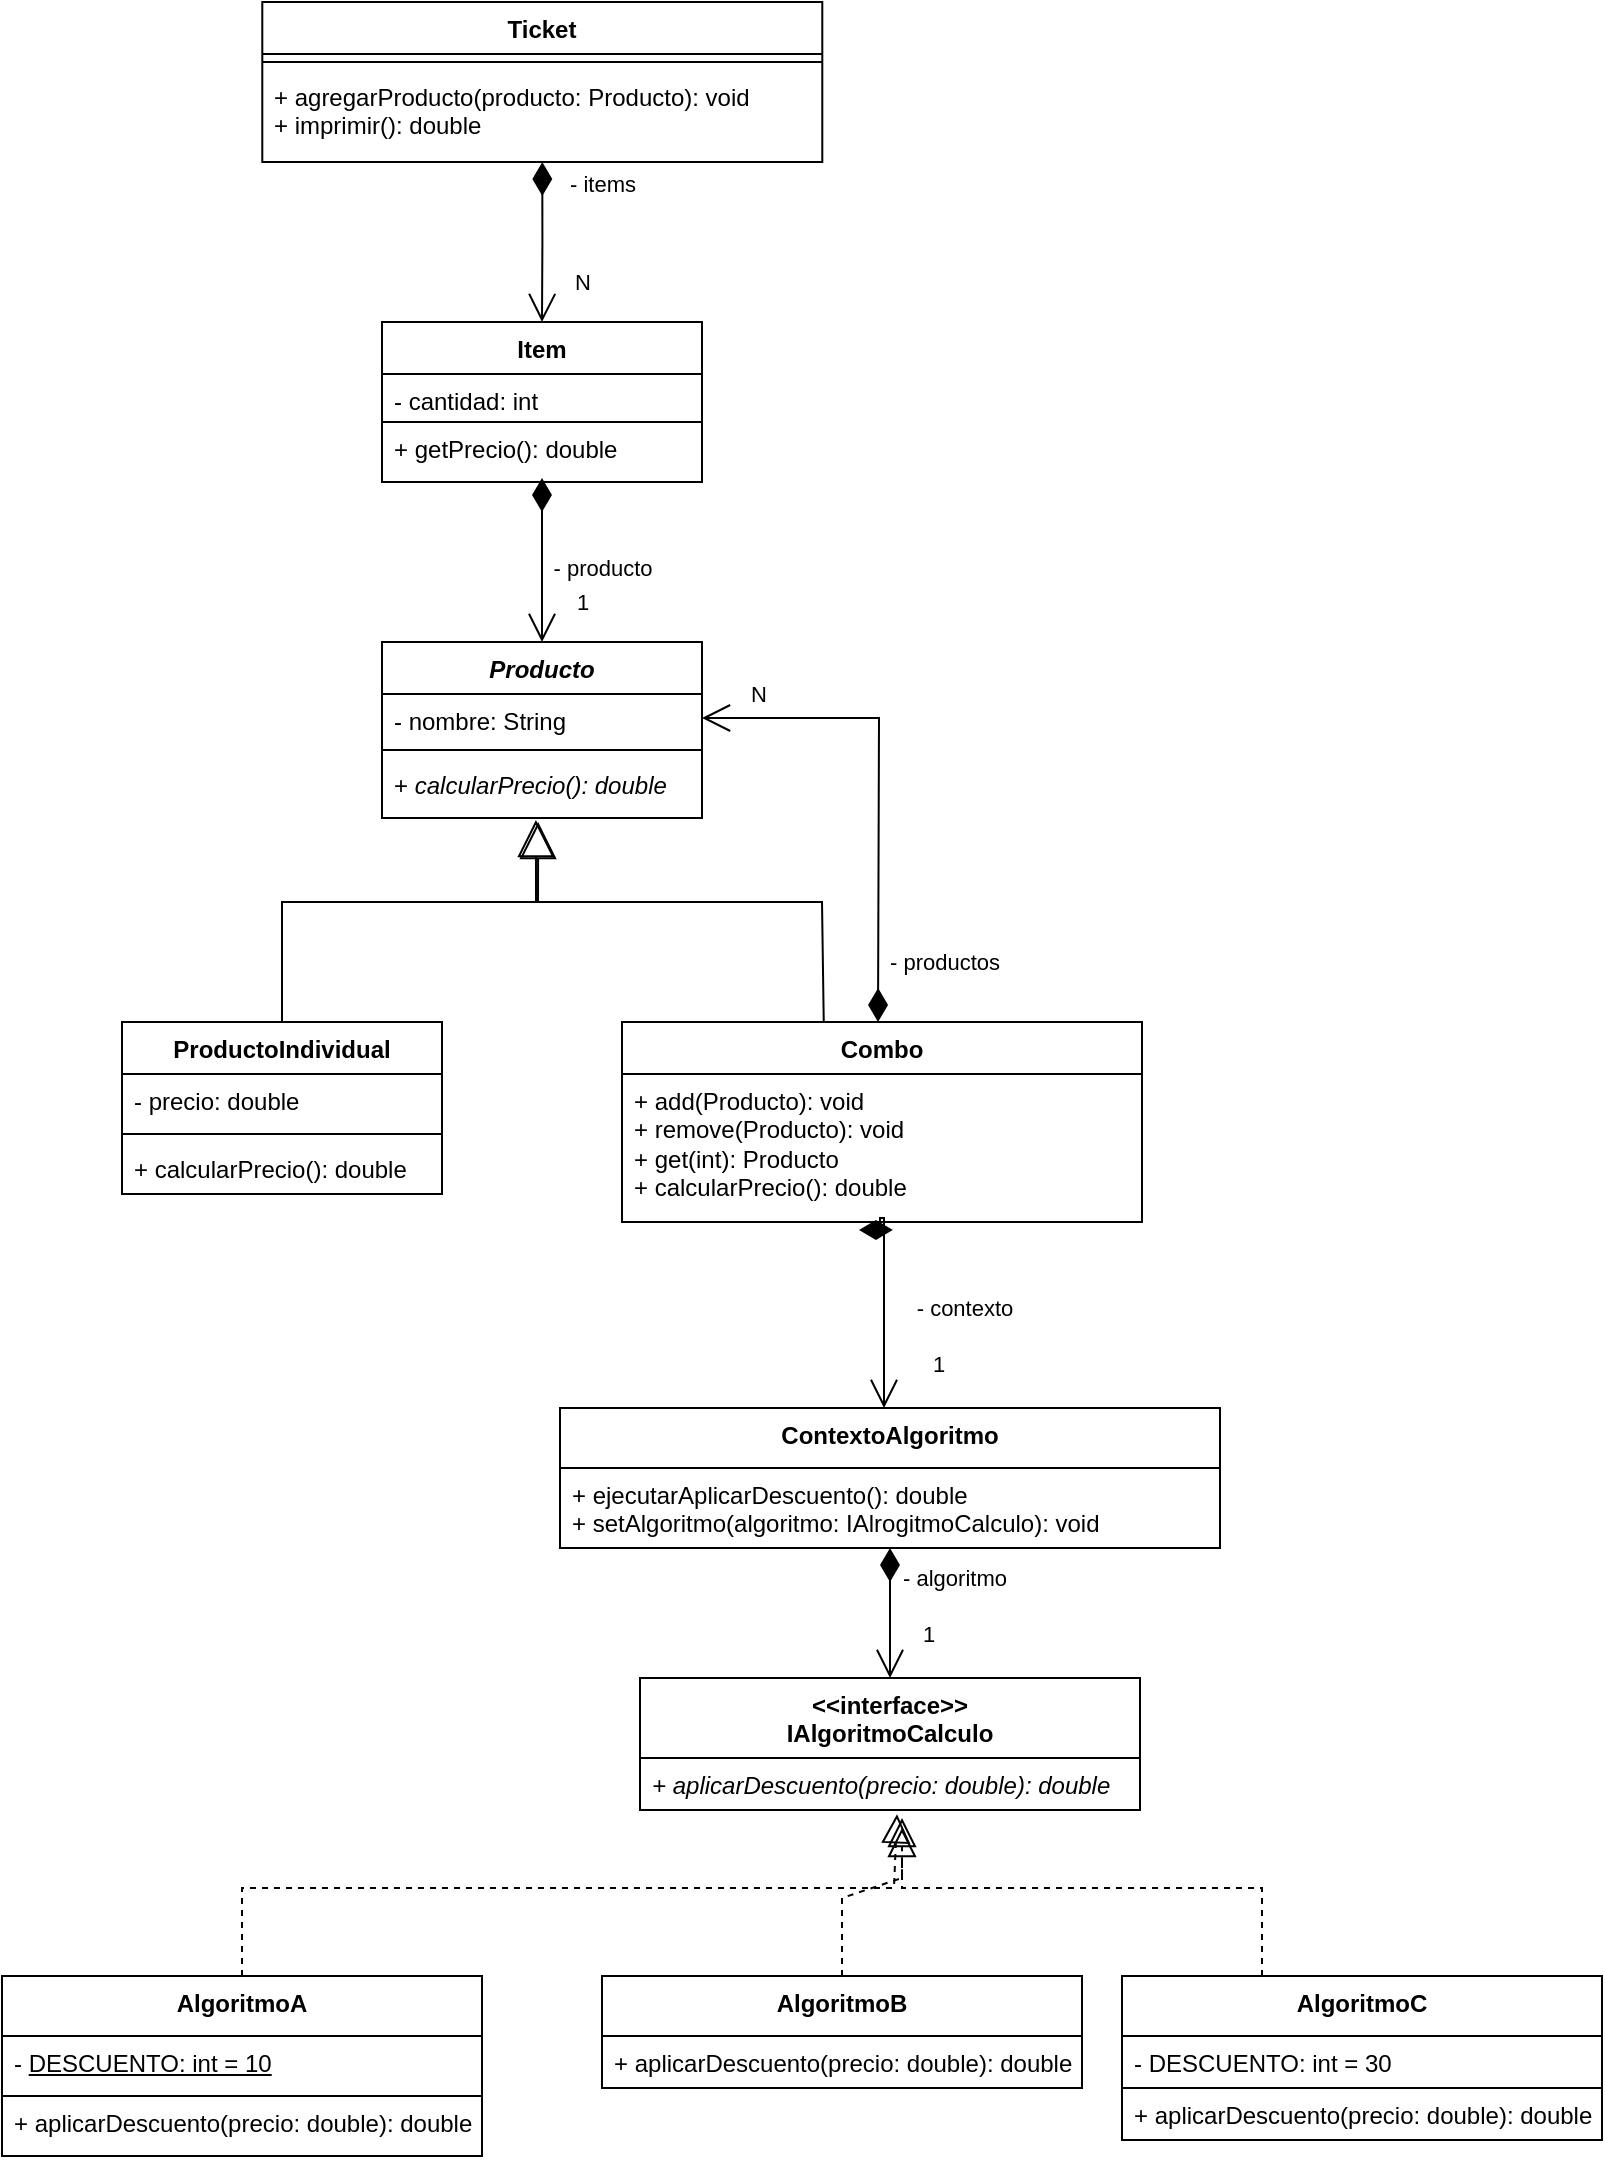 <?xml version="1.0" encoding="UTF-8"?>
<mxfile version="22.0.2" type="device">
  <diagram name="Page-1" id="rNI_gz6mh0AuDx12A1BV">
    <mxGraphModel dx="57" dy="1830" grid="1" gridSize="10" guides="1" tooltips="1" connect="1" arrows="1" fold="1" page="1" pageScale="1" pageWidth="850" pageHeight="1100" math="0" shadow="0">
      <root>
        <mxCell id="0" />
        <mxCell id="1" parent="0" />
        <mxCell id="6PohhgEtO66zD-HqipKD-1" value="&lt;i&gt;Producto&lt;/i&gt;" style="swimlane;fontStyle=1;align=center;verticalAlign=top;childLayout=stackLayout;horizontal=1;startSize=26;horizontalStack=0;resizeParent=1;resizeParentMax=0;resizeLast=0;collapsible=1;marginBottom=0;whiteSpace=wrap;html=1;" vertex="1" parent="1">
          <mxGeometry x="230" y="332" width="160" height="88" as="geometry" />
        </mxCell>
        <mxCell id="6PohhgEtO66zD-HqipKD-2" value="- nombre: String" style="text;strokeColor=none;fillColor=none;align=left;verticalAlign=top;spacingLeft=4;spacingRight=4;overflow=hidden;rotatable=0;points=[[0,0.5],[1,0.5]];portConstraint=eastwest;whiteSpace=wrap;html=1;" vertex="1" parent="6PohhgEtO66zD-HqipKD-1">
          <mxGeometry y="26" width="160" height="24" as="geometry" />
        </mxCell>
        <mxCell id="6PohhgEtO66zD-HqipKD-3" value="" style="line;strokeWidth=1;fillColor=none;align=left;verticalAlign=middle;spacingTop=-1;spacingLeft=3;spacingRight=3;rotatable=0;labelPosition=right;points=[];portConstraint=eastwest;strokeColor=inherit;" vertex="1" parent="6PohhgEtO66zD-HqipKD-1">
          <mxGeometry y="50" width="160" height="8" as="geometry" />
        </mxCell>
        <mxCell id="6PohhgEtO66zD-HqipKD-4" value="+&lt;i&gt; calcularPrecio(): double&lt;br&gt;&lt;/i&gt;" style="text;strokeColor=none;fillColor=none;align=left;verticalAlign=top;spacingLeft=4;spacingRight=4;overflow=hidden;rotatable=0;points=[[0,0.5],[1,0.5]];portConstraint=eastwest;whiteSpace=wrap;html=1;" vertex="1" parent="6PohhgEtO66zD-HqipKD-1">
          <mxGeometry y="58" width="160" height="30" as="geometry" />
        </mxCell>
        <mxCell id="6PohhgEtO66zD-HqipKD-5" value="ProductoIndividual" style="swimlane;fontStyle=1;align=center;verticalAlign=top;childLayout=stackLayout;horizontal=1;startSize=26;horizontalStack=0;resizeParent=1;resizeParentMax=0;resizeLast=0;collapsible=1;marginBottom=0;whiteSpace=wrap;html=1;" vertex="1" parent="1">
          <mxGeometry x="100" y="522" width="160" height="86" as="geometry" />
        </mxCell>
        <mxCell id="6PohhgEtO66zD-HqipKD-6" value="- precio: double&amp;nbsp;" style="text;strokeColor=none;fillColor=none;align=left;verticalAlign=top;spacingLeft=4;spacingRight=4;overflow=hidden;rotatable=0;points=[[0,0.5],[1,0.5]];portConstraint=eastwest;whiteSpace=wrap;html=1;" vertex="1" parent="6PohhgEtO66zD-HqipKD-5">
          <mxGeometry y="26" width="160" height="26" as="geometry" />
        </mxCell>
        <mxCell id="6PohhgEtO66zD-HqipKD-7" value="" style="line;strokeWidth=1;fillColor=none;align=left;verticalAlign=middle;spacingTop=-1;spacingLeft=3;spacingRight=3;rotatable=0;labelPosition=right;points=[];portConstraint=eastwest;strokeColor=inherit;" vertex="1" parent="6PohhgEtO66zD-HqipKD-5">
          <mxGeometry y="52" width="160" height="8" as="geometry" />
        </mxCell>
        <mxCell id="6PohhgEtO66zD-HqipKD-8" value="+ calcularPrecio(): double" style="text;strokeColor=none;fillColor=none;align=left;verticalAlign=top;spacingLeft=4;spacingRight=4;overflow=hidden;rotatable=0;points=[[0,0.5],[1,0.5]];portConstraint=eastwest;whiteSpace=wrap;html=1;" vertex="1" parent="6PohhgEtO66zD-HqipKD-5">
          <mxGeometry y="60" width="160" height="26" as="geometry" />
        </mxCell>
        <mxCell id="6PohhgEtO66zD-HqipKD-9" value="Combo" style="swimlane;fontStyle=1;align=center;verticalAlign=top;childLayout=stackLayout;horizontal=1;startSize=26;horizontalStack=0;resizeParent=1;resizeParentMax=0;resizeLast=0;collapsible=1;marginBottom=0;whiteSpace=wrap;html=1;" vertex="1" parent="1">
          <mxGeometry x="350" y="522" width="260" height="100" as="geometry" />
        </mxCell>
        <mxCell id="6PohhgEtO66zD-HqipKD-10" value="+ add(Producto): void&lt;br&gt;+ remove(Producto): void&lt;br&gt;+ get(int): Producto&lt;br&gt;+ calcularPrecio(): double" style="text;strokeColor=none;fillColor=none;align=left;verticalAlign=top;spacingLeft=4;spacingRight=4;overflow=hidden;rotatable=0;points=[[0,0.5],[1,0.5]];portConstraint=eastwest;whiteSpace=wrap;html=1;" vertex="1" parent="6PohhgEtO66zD-HqipKD-9">
          <mxGeometry y="26" width="260" height="74" as="geometry" />
        </mxCell>
        <mxCell id="6PohhgEtO66zD-HqipKD-11" value="" style="endArrow=block;endSize=16;endFill=0;html=1;rounded=0;entryX=0.488;entryY=1.067;entryDx=0;entryDy=0;entryPerimeter=0;exitX=0.5;exitY=0;exitDx=0;exitDy=0;" edge="1" parent="1" source="6PohhgEtO66zD-HqipKD-5" target="6PohhgEtO66zD-HqipKD-4">
          <mxGeometry width="160" relative="1" as="geometry">
            <mxPoint x="210" y="522" as="sourcePoint" />
            <mxPoint x="297.3" y="425" as="targetPoint" />
            <Array as="points">
              <mxPoint x="180" y="462" />
              <mxPoint x="308" y="462" />
            </Array>
          </mxGeometry>
        </mxCell>
        <mxCell id="6PohhgEtO66zD-HqipKD-12" value="" style="endArrow=block;endSize=16;endFill=0;html=1;rounded=0;entryX=0.481;entryY=1.033;entryDx=0;entryDy=0;entryPerimeter=0;exitX=0.388;exitY=0;exitDx=0;exitDy=0;exitPerimeter=0;" edge="1" parent="1" source="6PohhgEtO66zD-HqipKD-9" target="6PohhgEtO66zD-HqipKD-4">
          <mxGeometry width="160" relative="1" as="geometry">
            <mxPoint x="222" y="532" as="sourcePoint" />
            <mxPoint x="297" y="430" as="targetPoint" />
            <Array as="points">
              <mxPoint x="450" y="462" />
              <mxPoint x="307" y="462" />
            </Array>
          </mxGeometry>
        </mxCell>
        <mxCell id="6PohhgEtO66zD-HqipKD-13" value="" style="endArrow=open;html=1;endSize=12;startArrow=diamondThin;startSize=14;startFill=1;edgeStyle=orthogonalEdgeStyle;align=left;verticalAlign=bottom;rounded=0;entryX=1;entryY=0.5;entryDx=0;entryDy=0;" edge="1" parent="1" target="6PohhgEtO66zD-HqipKD-2">
          <mxGeometry x="-1" y="3" relative="1" as="geometry">
            <mxPoint x="478" y="522" as="sourcePoint" />
            <mxPoint x="470" y="282" as="targetPoint" />
          </mxGeometry>
        </mxCell>
        <mxCell id="6PohhgEtO66zD-HqipKD-14" value="1" style="edgeLabel;html=1;align=center;verticalAlign=middle;resizable=0;points=[];" vertex="1" connectable="0" parent="6PohhgEtO66zD-HqipKD-13">
          <mxGeometry x="-0.642" y="-3" relative="1" as="geometry">
            <mxPoint x="-151" y="-167" as="offset" />
          </mxGeometry>
        </mxCell>
        <mxCell id="6PohhgEtO66zD-HqipKD-15" value="- productos" style="edgeLabel;html=1;align=center;verticalAlign=middle;resizable=0;points=[];" vertex="1" connectable="0" parent="6PohhgEtO66zD-HqipKD-13">
          <mxGeometry x="-0.082" y="-1" relative="1" as="geometry">
            <mxPoint x="31" y="80" as="offset" />
          </mxGeometry>
        </mxCell>
        <mxCell id="6PohhgEtO66zD-HqipKD-16" value="Ticket" style="swimlane;fontStyle=1;align=center;verticalAlign=top;childLayout=stackLayout;horizontal=1;startSize=26;horizontalStack=0;resizeParent=1;resizeParentMax=0;resizeLast=0;collapsible=1;marginBottom=0;whiteSpace=wrap;html=1;" vertex="1" parent="1">
          <mxGeometry x="170.15" y="12" width="280" height="80" as="geometry" />
        </mxCell>
        <mxCell id="6PohhgEtO66zD-HqipKD-17" value="" style="line;strokeWidth=1;fillColor=none;align=left;verticalAlign=middle;spacingTop=-1;spacingLeft=3;spacingRight=3;rotatable=0;labelPosition=right;points=[];portConstraint=eastwest;strokeColor=inherit;" vertex="1" parent="6PohhgEtO66zD-HqipKD-16">
          <mxGeometry y="26" width="280" height="8" as="geometry" />
        </mxCell>
        <mxCell id="6PohhgEtO66zD-HqipKD-18" value="+ agregarProducto(producto: Producto): void&lt;br&gt;+ imprimir(): double" style="text;strokeColor=none;fillColor=none;align=left;verticalAlign=top;spacingLeft=4;spacingRight=4;overflow=hidden;rotatable=0;points=[[0,0.5],[1,0.5]];portConstraint=eastwest;whiteSpace=wrap;html=1;" vertex="1" parent="6PohhgEtO66zD-HqipKD-16">
          <mxGeometry y="34" width="280" height="46" as="geometry" />
        </mxCell>
        <mxCell id="6PohhgEtO66zD-HqipKD-19" value="" style="endArrow=open;html=1;endSize=12;startArrow=diamondThin;startSize=14;startFill=1;edgeStyle=orthogonalEdgeStyle;align=left;verticalAlign=bottom;rounded=0;exitX=0.5;exitY=1;exitDx=0;exitDy=0;exitPerimeter=0;" edge="1" parent="1" source="6PohhgEtO66zD-HqipKD-18">
          <mxGeometry x="-1" y="3" relative="1" as="geometry">
            <mxPoint x="480" y="262" as="sourcePoint" />
            <mxPoint x="310" y="172" as="targetPoint" />
          </mxGeometry>
        </mxCell>
        <mxCell id="6PohhgEtO66zD-HqipKD-20" value="- items" style="edgeLabel;html=1;align=center;verticalAlign=middle;resizable=0;points=[];" connectable="0" vertex="1" parent="6PohhgEtO66zD-HqipKD-19">
          <mxGeometry x="-0.082" y="-1" relative="1" as="geometry">
            <mxPoint x="31" y="-26" as="offset" />
          </mxGeometry>
        </mxCell>
        <mxCell id="6PohhgEtO66zD-HqipKD-21" value="N" style="edgeLabel;html=1;align=center;verticalAlign=middle;resizable=0;points=[];" connectable="0" vertex="1" parent="1">
          <mxGeometry x="440.002" y="360.0" as="geometry">
            <mxPoint x="-22" y="-2" as="offset" />
          </mxGeometry>
        </mxCell>
        <mxCell id="6PohhgEtO66zD-HqipKD-22" value="Item" style="swimlane;fontStyle=1;align=center;verticalAlign=top;childLayout=stackLayout;horizontal=1;startSize=26;horizontalStack=0;resizeParent=1;resizeParentMax=0;resizeLast=0;collapsible=1;marginBottom=0;whiteSpace=wrap;html=1;" vertex="1" parent="1">
          <mxGeometry x="230" y="172" width="160" height="80" as="geometry" />
        </mxCell>
        <mxCell id="6PohhgEtO66zD-HqipKD-23" value="- cantidad: int" style="text;strokeColor=default;fillColor=none;align=left;verticalAlign=top;spacingLeft=4;spacingRight=4;overflow=hidden;rotatable=0;points=[[0,0.5],[1,0.5]];portConstraint=eastwest;whiteSpace=wrap;html=1;" vertex="1" parent="6PohhgEtO66zD-HqipKD-22">
          <mxGeometry y="26" width="160" height="24" as="geometry" />
        </mxCell>
        <mxCell id="6PohhgEtO66zD-HqipKD-24" value="+ getPrecio(): double" style="text;strokeColor=none;fillColor=none;align=left;verticalAlign=top;spacingLeft=4;spacingRight=4;overflow=hidden;rotatable=0;points=[[0,0.5],[1,0.5]];portConstraint=eastwest;whiteSpace=wrap;html=1;" vertex="1" parent="6PohhgEtO66zD-HqipKD-22">
          <mxGeometry y="50" width="160" height="30" as="geometry" />
        </mxCell>
        <mxCell id="6PohhgEtO66zD-HqipKD-25" value="N" style="edgeLabel;html=1;align=center;verticalAlign=middle;resizable=0;points=[];" vertex="1" connectable="0" parent="1">
          <mxGeometry x="329.998" y="152.002" as="geometry" />
        </mxCell>
        <mxCell id="6PohhgEtO66zD-HqipKD-26" value="" style="endArrow=open;html=1;endSize=12;startArrow=diamondThin;startSize=14;startFill=1;edgeStyle=orthogonalEdgeStyle;align=left;verticalAlign=bottom;rounded=0;entryX=0.5;entryY=0;entryDx=0;entryDy=0;" edge="1" parent="1" target="6PohhgEtO66zD-HqipKD-1">
          <mxGeometry x="-1" y="3" relative="1" as="geometry">
            <mxPoint x="310" y="250" as="sourcePoint" />
            <mxPoint x="320" y="182" as="targetPoint" />
            <Array as="points">
              <mxPoint x="310" y="250" />
              <mxPoint x="310" y="250" />
            </Array>
          </mxGeometry>
        </mxCell>
        <mxCell id="6PohhgEtO66zD-HqipKD-27" value="- producto" style="edgeLabel;html=1;align=center;verticalAlign=middle;resizable=0;points=[];" connectable="0" vertex="1" parent="6PohhgEtO66zD-HqipKD-26">
          <mxGeometry x="-0.082" y="-1" relative="1" as="geometry">
            <mxPoint x="31" y="7" as="offset" />
          </mxGeometry>
        </mxCell>
        <mxCell id="6PohhgEtO66zD-HqipKD-28" value="&amp;lt;&amp;lt;interface&amp;gt;&amp;gt;&lt;br&gt;IAlgoritmoCalculo" style="swimlane;fontStyle=1;align=center;verticalAlign=top;childLayout=stackLayout;horizontal=1;startSize=40;horizontalStack=0;resizeParent=1;resizeParentMax=0;resizeLast=0;collapsible=1;marginBottom=0;whiteSpace=wrap;html=1;" vertex="1" parent="1">
          <mxGeometry x="359" y="850" width="250" height="66" as="geometry" />
        </mxCell>
        <mxCell id="6PohhgEtO66zD-HqipKD-29" value="&lt;i&gt;+ aplicarDescuento(precio: double): double&lt;/i&gt;" style="text;strokeColor=none;fillColor=none;align=left;verticalAlign=top;spacingLeft=4;spacingRight=4;overflow=hidden;rotatable=0;points=[[0,0.5],[1,0.5]];portConstraint=eastwest;whiteSpace=wrap;html=1;" vertex="1" parent="6PohhgEtO66zD-HqipKD-28">
          <mxGeometry y="40" width="250" height="26" as="geometry" />
        </mxCell>
        <mxCell id="6PohhgEtO66zD-HqipKD-30" value="AlgoritmoA" style="swimlane;fontStyle=1;align=center;verticalAlign=top;childLayout=stackLayout;horizontal=1;startSize=30;horizontalStack=0;resizeParent=1;resizeParentMax=0;resizeLast=0;collapsible=1;marginBottom=0;whiteSpace=wrap;html=1;" vertex="1" parent="1">
          <mxGeometry x="40" y="999" width="240" height="90" as="geometry" />
        </mxCell>
        <mxCell id="6PohhgEtO66zD-HqipKD-31" value="- &lt;u&gt;DESCUENTO: int = 10&lt;/u&gt;" style="text;strokeColor=default;fillColor=none;align=left;verticalAlign=top;spacingLeft=4;spacingRight=4;overflow=hidden;rotatable=0;points=[[0,0.5],[1,0.5]];portConstraint=eastwest;whiteSpace=wrap;html=1;" vertex="1" parent="6PohhgEtO66zD-HqipKD-30">
          <mxGeometry y="30" width="240" height="30" as="geometry" />
        </mxCell>
        <mxCell id="6PohhgEtO66zD-HqipKD-32" value="+ aplicarDescuento(precio: double): double" style="text;strokeColor=none;fillColor=none;align=left;verticalAlign=top;spacingLeft=4;spacingRight=4;overflow=hidden;rotatable=0;points=[[0,0.5],[1,0.5]];portConstraint=eastwest;whiteSpace=wrap;html=1;" vertex="1" parent="6PohhgEtO66zD-HqipKD-30">
          <mxGeometry y="60" width="240" height="30" as="geometry" />
        </mxCell>
        <mxCell id="6PohhgEtO66zD-HqipKD-33" value="AlgoritmoB" style="swimlane;fontStyle=1;align=center;verticalAlign=top;childLayout=stackLayout;horizontal=1;startSize=30;horizontalStack=0;resizeParent=1;resizeParentMax=0;resizeLast=0;collapsible=1;marginBottom=0;whiteSpace=wrap;html=1;" vertex="1" parent="1">
          <mxGeometry x="340" y="999" width="240" height="56" as="geometry" />
        </mxCell>
        <mxCell id="6PohhgEtO66zD-HqipKD-34" value="+ aplicarDescuento(precio: double): double" style="text;strokeColor=none;fillColor=none;align=left;verticalAlign=top;spacingLeft=4;spacingRight=4;overflow=hidden;rotatable=0;points=[[0,0.5],[1,0.5]];portConstraint=eastwest;whiteSpace=wrap;html=1;" vertex="1" parent="6PohhgEtO66zD-HqipKD-33">
          <mxGeometry y="30" width="240" height="26" as="geometry" />
        </mxCell>
        <mxCell id="6PohhgEtO66zD-HqipKD-35" value="AlgoritmoC" style="swimlane;fontStyle=1;align=center;verticalAlign=top;childLayout=stackLayout;horizontal=1;startSize=30;horizontalStack=0;resizeParent=1;resizeParentMax=0;resizeLast=0;collapsible=1;marginBottom=0;whiteSpace=wrap;html=1;" vertex="1" parent="1">
          <mxGeometry x="600" y="999" width="240" height="82" as="geometry" />
        </mxCell>
        <mxCell id="6PohhgEtO66zD-HqipKD-36" value="- DESCUENTO: int = 30" style="text;strokeColor=default;fillColor=none;align=left;verticalAlign=top;spacingLeft=4;spacingRight=4;overflow=hidden;rotatable=0;points=[[0,0.5],[1,0.5]];portConstraint=eastwest;whiteSpace=wrap;html=1;" vertex="1" parent="6PohhgEtO66zD-HqipKD-35">
          <mxGeometry y="30" width="240" height="26" as="geometry" />
        </mxCell>
        <mxCell id="6PohhgEtO66zD-HqipKD-37" value="+ aplicarDescuento(precio: double): double" style="text;strokeColor=none;fillColor=none;align=left;verticalAlign=top;spacingLeft=4;spacingRight=4;overflow=hidden;rotatable=0;points=[[0,0.5],[1,0.5]];portConstraint=eastwest;whiteSpace=wrap;html=1;" vertex="1" parent="6PohhgEtO66zD-HqipKD-35">
          <mxGeometry y="56" width="240" height="26" as="geometry" />
        </mxCell>
        <mxCell id="6PohhgEtO66zD-HqipKD-38" value="" style="endArrow=block;dashed=1;endFill=0;endSize=12;html=1;rounded=0;exitX=0.5;exitY=0;exitDx=0;exitDy=0;entryX=0.514;entryY=1.081;entryDx=0;entryDy=0;entryPerimeter=0;" edge="1" parent="1" source="6PohhgEtO66zD-HqipKD-30" target="6PohhgEtO66zD-HqipKD-29">
          <mxGeometry width="160" relative="1" as="geometry">
            <mxPoint x="160" y="815" as="sourcePoint" />
            <mxPoint x="320" y="815" as="targetPoint" />
            <Array as="points">
              <mxPoint x="160" y="955" />
              <mxPoint x="486" y="955" />
            </Array>
          </mxGeometry>
        </mxCell>
        <mxCell id="6PohhgEtO66zD-HqipKD-39" value="" style="endArrow=block;dashed=1;endFill=0;endSize=12;html=1;rounded=0;exitX=0.5;exitY=0;exitDx=0;exitDy=0;" edge="1" parent="1" source="6PohhgEtO66zD-HqipKD-33">
          <mxGeometry width="160" relative="1" as="geometry">
            <mxPoint x="300" y="1009" as="sourcePoint" />
            <mxPoint x="490" y="920" as="targetPoint" />
            <Array as="points">
              <mxPoint x="460" y="960" />
              <mxPoint x="490" y="950" />
            </Array>
          </mxGeometry>
        </mxCell>
        <mxCell id="6PohhgEtO66zD-HqipKD-40" value="" style="endArrow=block;dashed=1;endFill=0;endSize=12;html=1;rounded=0;exitX=0.5;exitY=0;exitDx=0;exitDy=0;" edge="1" parent="1">
          <mxGeometry width="160" relative="1" as="geometry">
            <mxPoint x="670" y="999" as="sourcePoint" />
            <mxPoint x="490" y="925" as="targetPoint" />
            <Array as="points">
              <mxPoint x="670" y="955" />
              <mxPoint x="490" y="955" />
            </Array>
          </mxGeometry>
        </mxCell>
        <mxCell id="6PohhgEtO66zD-HqipKD-41" value="ContextoAlgoritmo" style="swimlane;fontStyle=1;align=center;verticalAlign=top;childLayout=stackLayout;horizontal=1;startSize=30;horizontalStack=0;resizeParent=1;resizeParentMax=0;resizeLast=0;collapsible=1;marginBottom=0;whiteSpace=wrap;html=1;" vertex="1" parent="1">
          <mxGeometry x="319" y="715" width="330" height="70" as="geometry" />
        </mxCell>
        <mxCell id="6PohhgEtO66zD-HqipKD-42" value="+ ejecutarAplicarDescuento(): double&lt;br&gt;+ setAlgoritmo(algoritmo: IAlrogitmoCalculo): void" style="text;strokeColor=none;fillColor=none;align=left;verticalAlign=top;spacingLeft=4;spacingRight=4;overflow=hidden;rotatable=0;points=[[0,0.5],[1,0.5]];portConstraint=eastwest;whiteSpace=wrap;html=1;" vertex="1" parent="6PohhgEtO66zD-HqipKD-41">
          <mxGeometry y="30" width="330" height="40" as="geometry" />
        </mxCell>
        <mxCell id="6PohhgEtO66zD-HqipKD-43" value="" style="endArrow=open;html=1;endSize=12;startArrow=diamondThin;startSize=14;startFill=1;edgeStyle=orthogonalEdgeStyle;align=left;verticalAlign=bottom;rounded=0;entryX=0.5;entryY=0;entryDx=0;entryDy=0;exitX=0.521;exitY=1.054;exitDx=0;exitDy=0;exitPerimeter=0;" edge="1" parent="1" source="6PohhgEtO66zD-HqipKD-10">
          <mxGeometry x="-1" y="3" relative="1" as="geometry">
            <mxPoint x="479" y="648" as="sourcePoint" />
            <mxPoint x="481.0" y="715" as="targetPoint" />
            <Array as="points">
              <mxPoint x="479" y="626" />
              <mxPoint x="479" y="620" />
              <mxPoint x="481" y="620" />
            </Array>
          </mxGeometry>
        </mxCell>
        <mxCell id="6PohhgEtO66zD-HqipKD-44" value="1" style="edgeLabel;html=1;align=center;verticalAlign=middle;resizable=0;points=[];" connectable="0" vertex="1" parent="1">
          <mxGeometry x="530.002" y="695.0" as="geometry">
            <mxPoint x="-22" y="-2" as="offset" />
          </mxGeometry>
        </mxCell>
        <mxCell id="6PohhgEtO66zD-HqipKD-45" value="- contexto" style="edgeLabel;html=1;align=center;verticalAlign=middle;resizable=0;points=[];" connectable="0" vertex="1" parent="1">
          <mxGeometry x="520.366" y="665.004" as="geometry" />
        </mxCell>
        <mxCell id="6PohhgEtO66zD-HqipKD-46" value="" style="endArrow=open;html=1;endSize=12;startArrow=diamondThin;startSize=14;startFill=1;edgeStyle=orthogonalEdgeStyle;align=left;verticalAlign=bottom;rounded=0;entryX=0.5;entryY=0;entryDx=0;entryDy=0;exitX=0.5;exitY=1;exitDx=0;exitDy=0;" edge="1" parent="1" source="6PohhgEtO66zD-HqipKD-41" target="6PohhgEtO66zD-HqipKD-28">
          <mxGeometry x="-1" y="3" relative="1" as="geometry">
            <mxPoint x="479" y="788" as="sourcePoint" />
            <mxPoint x="481" y="855" as="targetPoint" />
            <Array as="points" />
          </mxGeometry>
        </mxCell>
        <mxCell id="6PohhgEtO66zD-HqipKD-47" value="1" style="edgeLabel;html=1;align=center;verticalAlign=middle;resizable=0;points=[];" connectable="0" vertex="1" parent="1">
          <mxGeometry x="525.182" y="830.0" as="geometry">
            <mxPoint x="-22" y="-2" as="offset" />
          </mxGeometry>
        </mxCell>
        <mxCell id="6PohhgEtO66zD-HqipKD-48" value="- algoritmo" style="edgeLabel;html=1;align=center;verticalAlign=middle;resizable=0;points=[];" connectable="0" vertex="1" parent="1">
          <mxGeometry x="515.546" y="800.004" as="geometry" />
        </mxCell>
      </root>
    </mxGraphModel>
  </diagram>
</mxfile>
